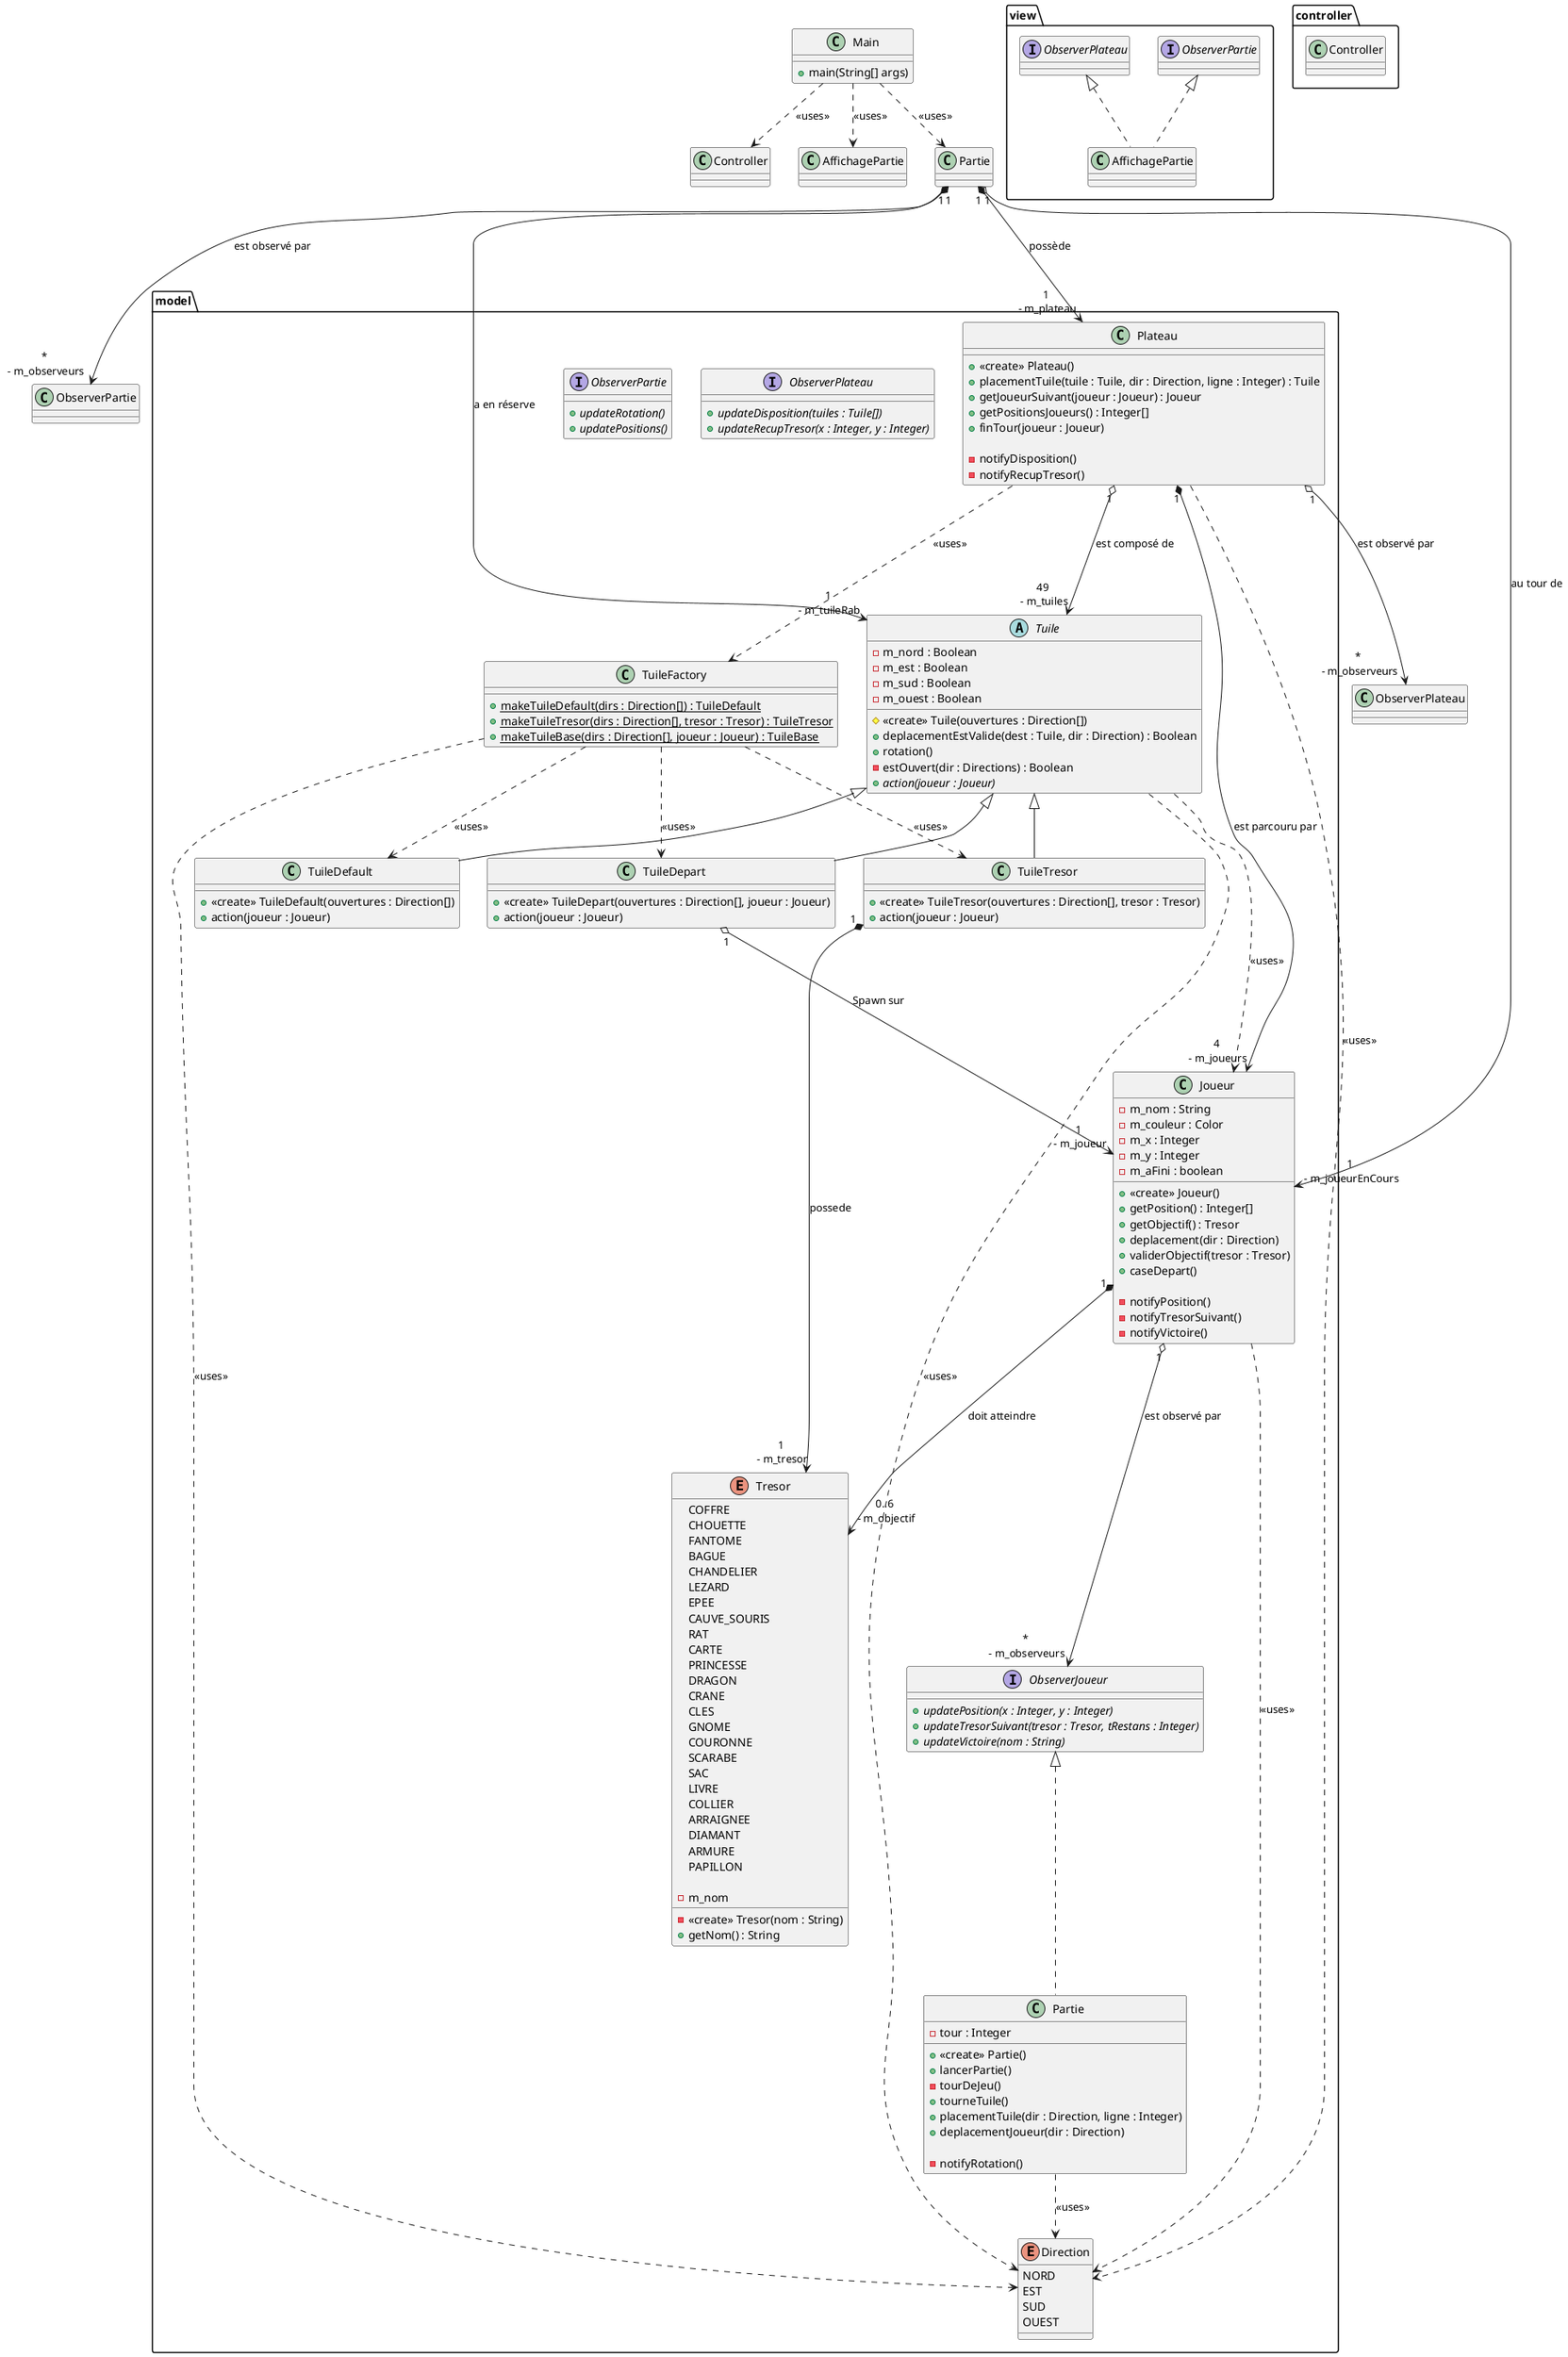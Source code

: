 @startuml
'https://plantuml.com/class-diagram

class Main
{
    + main(String[] args)
}
Main ..> Partie : <<uses>>
Main ..> Controller : <<uses>>
Main ..> AffichagePartie : <<uses>>

package model
{
    class Partie implements ObserverJoueur
    {
        - tour : Integer

        + <<create>> Partie()
        + lancerPartie()
        - tourDeJeu()
        + tourneTuile()
        + placementTuile(dir : Direction, ligne : Integer)
        + deplacementJoueur(dir : Direction)

        - notifyRotation()
    }
    Partie ..> Direction : <<uses>>

    class Plateau
    {
        + <<create>> Plateau()
        + placementTuile(tuile : Tuile, dir : Direction, ligne : Integer) : Tuile
        + getJoueurSuivant(joueur : Joueur) : Joueur
        + getPositionsJoueurs() : Integer[]
        + finTour(joueur : Joueur)

        - notifyDisposition()
        - notifyRecupTresor()
    }
    Plateau ..> Direction : <<uses>>
    Plateau ..> TuileFactory : <<uses>>

    enum Direction
    {
        NORD
        EST
        SUD
        OUEST
    }

    class TuileFactory
    {
        + {static} makeTuileDefault(dirs : Direction[]) : TuileDefault
        + {static} makeTuileTresor(dirs : Direction[], tresor : Tresor) : TuileTresor
        + {static} makeTuileBase(dirs : Direction[], joueur : Joueur) : TuileBase
    }
    TuileFactory ..> TuileDefault : <<uses>>
    TuileFactory ..> TuileTresor : <<uses>>
    TuileFactory ..> TuileDepart : <<uses>>
    TuileFactory ..> Direction : <<uses>>

    abstract class Tuile
    {
        - m_nord : Boolean
        - m_est : Boolean
        - m_sud : Boolean
        - m_ouest : Boolean

        # <<create>> Tuile(ouvertures : Direction[])
        + deplacementEstValide(dest : Tuile, dir : Direction) : Boolean
        + rotation()
        - estOuvert(dir : Directions) : Boolean
        + {abstract} action(joueur : Joueur)
    }
    Tuile ..> Direction : <<uses>>
    Tuile ..> Joueur : <<uses>>

    class TuileDefault extends Tuile
    {
        + <<create>> TuileDefault(ouvertures : Direction[])
        + action(joueur : Joueur)
    }
    /'
    TuileDefault ..> Direction : <<uses>>
    TuileDefault ..> Joueur : <<uses>>'/

    class TuileDepart extends Tuile
    {
        + <<create>> TuileDepart(ouvertures : Direction[], joueur : Joueur)
        + action(joueur : Joueur)
    }
    /'
    TuileDepart ..> Direction : <<uses>>
    TuileDepart ..> Joueur : <<uses>> '/

    class TuileTresor extends Tuile
    {
        + <<create>> TuileTresor(ouvertures : Direction[], tresor : Tresor)
        + action(joueur : Joueur)
    }
    /'
    TuileTresor ..> Direction : <<uses>>
    TuileTresor ..> Joueur : <<uses>>
    TuileTresor ..> Tresor : <<uses>>'/

    class Joueur
    {
        - m_nom : String
        - m_couleur : Color
        - m_x : Integer
        - m_y : Integer
        - m_aFini : boolean

        + <<create>> Joueur()
        + getPosition() : Integer[]
        + getObjectif() : Tresor
        + deplacement(dir : Direction)
        + validerObjectif(tresor : Tresor)
        + caseDepart()

        - notifyPosition()
        - notifyTresorSuivant()
        - notifyVictoire()
    }
    Joueur ..> Direction : <<uses>>
    'Joueur ..> Tresor : <<uses>>

    enum Tresor
    {
        COFFRE
        CHOUETTE
        FANTOME
        BAGUE
        CHANDELIER
        LEZARD
        EPEE
        CAUVE_SOURIS
        RAT
        CARTE
        PRINCESSE
        DRAGON
        CRANE
        CLES
        GNOME
        COURONNE
        SCARABE
        SAC
        LIVRE
        COLLIER
        ARRAIGNEE
        DIAMANT
        ARMURE
        PAPILLON

        - <<create>> Tresor(nom : String)
        - m_nom
        + getNom() : String
    }

    interface ObserverJoueur
    {
        + {abstract} updatePosition(x : Integer, y : Integer)
        + {abstract} updateTresorSuivant(tresor : Tresor, tRestans : Integer)
        + {abstract} updateVictoire(nom : String)
    }

    interface ObserverPlateau
    {
        + {abstract} updateDisposition(tuiles : Tuile[])
        + {abstract} updateRecupTresor(x : Integer, y : Integer)
    }

    interface ObserverPartie
    {
        + {abstract} updateRotation()
        + {abstract} updatePositions()
    }
}

package view
{
    class AffichagePartie implements ObserverPartie, ObserverPlateau
    {

    }
}

package controller
{
    class Controller
    {

    }
}

Partie "1" *---> "1\n - m_plateau" Plateau : possède
Partie "1" *---> "1\n - m_tuileRab" Tuile : a en réserve
Partie "1" o---> "1\n - m_joueurEnCours" Joueur : au tour de
Partie "1" o---> "*\n - m_observeurs" ObserverPartie : est observé par

Plateau "1" o---> "49\n - m_tuiles" Tuile : est composé de
Plateau "1" *---> "4\n - m_joueurs" Joueur : est parcouru par
Plateau "1" o---> "*\n - m_observeurs" ObserverPlateau : est observé par

TuileTresor "1" *---> "1\n - m_tresor" Tresor : possede
TuileDepart "1" o---> "1\n - m_joueur" Joueur : Spawn sur

Joueur "1" *---> "0..6\n - m_objectif" Tresor : doit atteindre
Joueur "1" o---> "*\n - m_observeurs" ObserverJoueur : est observé par

@enduml